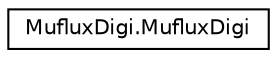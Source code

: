 digraph "Graphical Class Hierarchy"
{
 // LATEX_PDF_SIZE
  edge [fontname="Helvetica",fontsize="10",labelfontname="Helvetica",labelfontsize="10"];
  node [fontname="Helvetica",fontsize="10",shape=record];
  rankdir="LR";
  Node0 [label="MufluxDigi.MufluxDigi",height=0.2,width=0.4,color="black", fillcolor="white", style="filled",URL="$classMufluxDigi_1_1MufluxDigi.html",tooltip=" "];
}
